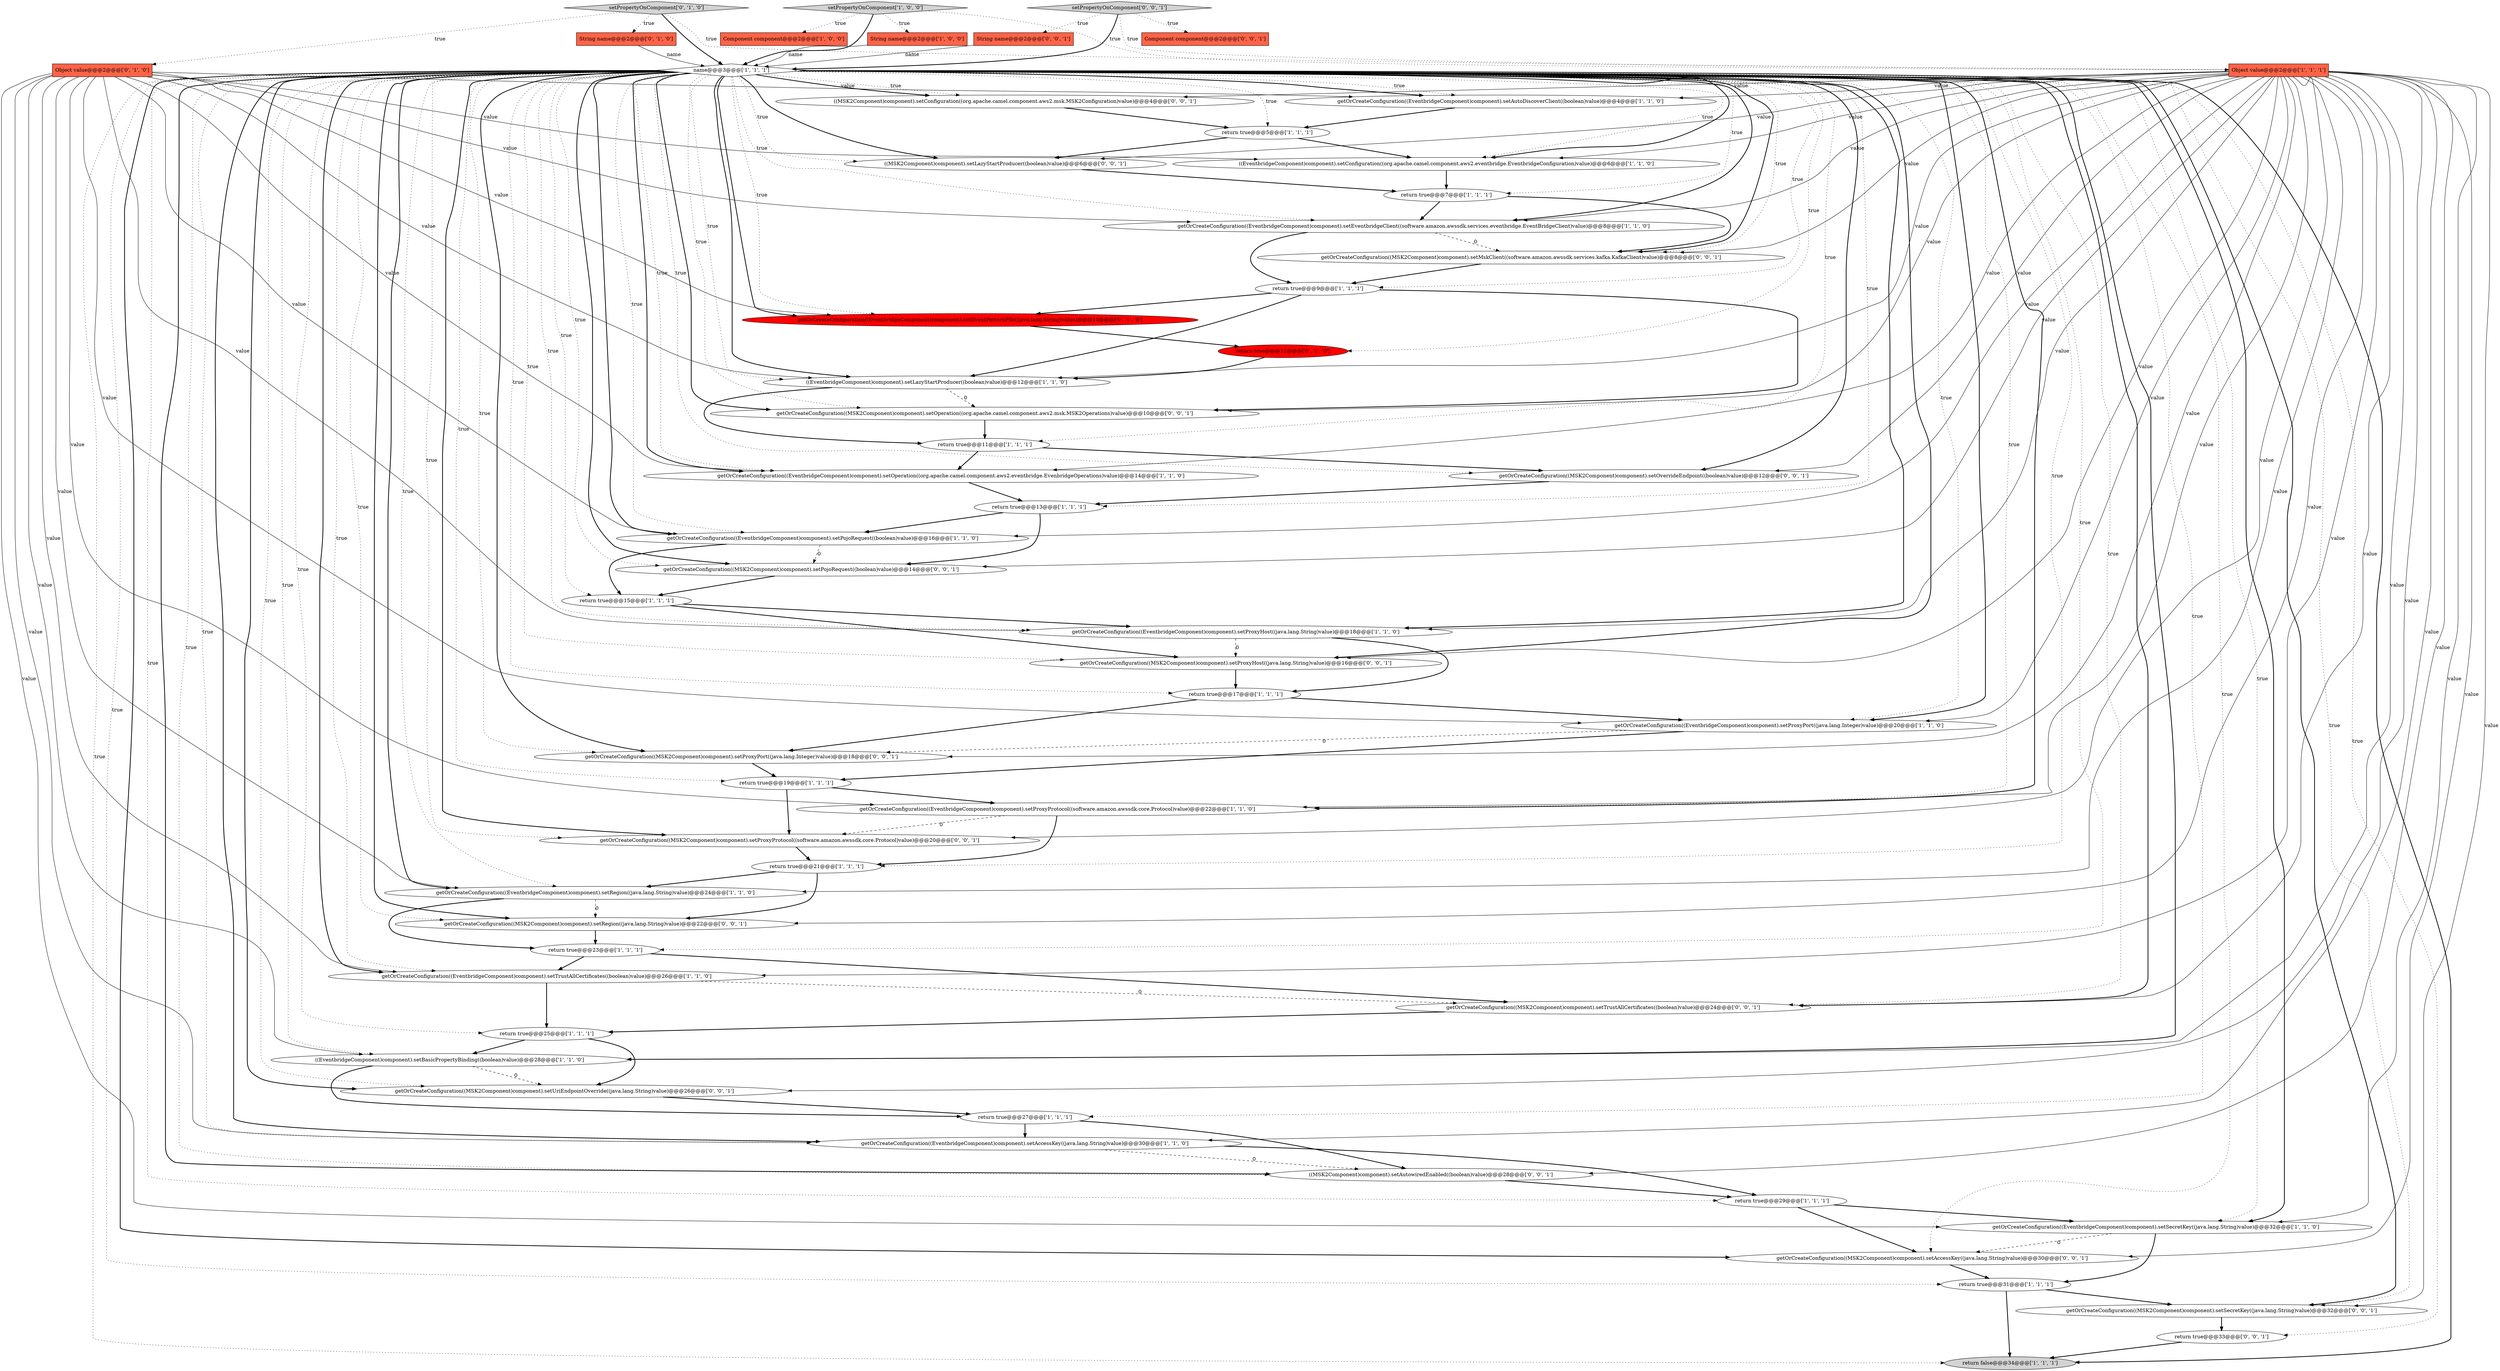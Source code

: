 digraph {
25 [style = filled, label = "setPropertyOnComponent['1', '0', '0']", fillcolor = lightgray, shape = diamond image = "AAA0AAABBB1BBB"];
9 [style = filled, label = "getOrCreateConfiguration((EventbridgeComponent)component).setRegion((java.lang.String)value)@@@24@@@['1', '1', '0']", fillcolor = white, shape = ellipse image = "AAA0AAABBB1BBB"];
36 [style = filled, label = "getOrCreateConfiguration((EventbridgeComponent)component).setEventPatternFile((java.lang.String)value)@@@10@@@['0', '1', '0']", fillcolor = red, shape = ellipse image = "AAA1AAABBB2BBB"];
22 [style = filled, label = "return true@@@15@@@['1', '1', '1']", fillcolor = white, shape = ellipse image = "AAA0AAABBB1BBB"];
27 [style = filled, label = "Object value@@@2@@@['1', '1', '1']", fillcolor = tomato, shape = box image = "AAA0AAABBB1BBB"];
46 [style = filled, label = "String name@@@2@@@['0', '0', '1']", fillcolor = tomato, shape = box image = "AAA0AAABBB3BBB"];
15 [style = filled, label = "return false@@@34@@@['1', '1', '1']", fillcolor = lightgray, shape = ellipse image = "AAA0AAABBB1BBB"];
21 [style = filled, label = "getOrCreateConfiguration((EventbridgeComponent)component).setAutoDiscoverClient((boolean)value)@@@4@@@['1', '1', '0']", fillcolor = white, shape = ellipse image = "AAA0AAABBB1BBB"];
33 [style = filled, label = "return true@@@27@@@['1', '1', '1']", fillcolor = white, shape = ellipse image = "AAA0AAABBB1BBB"];
37 [style = filled, label = "String name@@@2@@@['0', '1', '0']", fillcolor = tomato, shape = box image = "AAA0AAABBB2BBB"];
24 [style = filled, label = "return true@@@17@@@['1', '1', '1']", fillcolor = white, shape = ellipse image = "AAA0AAABBB1BBB"];
52 [style = filled, label = "Component component@@@2@@@['0', '0', '1']", fillcolor = tomato, shape = box image = "AAA0AAABBB3BBB"];
40 [style = filled, label = "return true@@@33@@@['0', '0', '1']", fillcolor = white, shape = ellipse image = "AAA0AAABBB3BBB"];
45 [style = filled, label = "((MSK2Component)component).setAutowiredEnabled((boolean)value)@@@28@@@['0', '0', '1']", fillcolor = white, shape = ellipse image = "AAA0AAABBB3BBB"];
12 [style = filled, label = "getOrCreateConfiguration((EventbridgeComponent)component).setSecretKey((java.lang.String)value)@@@32@@@['1', '1', '0']", fillcolor = white, shape = ellipse image = "AAA0AAABBB1BBB"];
8 [style = filled, label = "return true@@@13@@@['1', '1', '1']", fillcolor = white, shape = ellipse image = "AAA0AAABBB1BBB"];
55 [style = filled, label = "getOrCreateConfiguration((MSK2Component)component).setProxyPort((java.lang.Integer)value)@@@18@@@['0', '0', '1']", fillcolor = white, shape = ellipse image = "AAA0AAABBB3BBB"];
26 [style = filled, label = "return true@@@19@@@['1', '1', '1']", fillcolor = white, shape = ellipse image = "AAA0AAABBB1BBB"];
17 [style = filled, label = "String name@@@2@@@['1', '0', '0']", fillcolor = tomato, shape = box image = "AAA0AAABBB1BBB"];
47 [style = filled, label = "setPropertyOnComponent['0', '0', '1']", fillcolor = lightgray, shape = diamond image = "AAA0AAABBB3BBB"];
3 [style = filled, label = "return true@@@23@@@['1', '1', '1']", fillcolor = white, shape = ellipse image = "AAA0AAABBB1BBB"];
16 [style = filled, label = "Component component@@@2@@@['1', '0', '0']", fillcolor = tomato, shape = box image = "AAA0AAABBB1BBB"];
29 [style = filled, label = "getOrCreateConfiguration((EventbridgeComponent)component).setAccessKey((java.lang.String)value)@@@30@@@['1', '1', '0']", fillcolor = white, shape = ellipse image = "AAA0AAABBB1BBB"];
51 [style = filled, label = "getOrCreateConfiguration((MSK2Component)component).setTrustAllCertificates((boolean)value)@@@24@@@['0', '0', '1']", fillcolor = white, shape = ellipse image = "AAA0AAABBB3BBB"];
19 [style = filled, label = "getOrCreateConfiguration((EventbridgeComponent)component).setProxyHost((java.lang.String)value)@@@18@@@['1', '1', '0']", fillcolor = white, shape = ellipse image = "AAA0AAABBB1BBB"];
34 [style = filled, label = "return true@@@11@@@['0', '1', '0']", fillcolor = red, shape = ellipse image = "AAA1AAABBB2BBB"];
43 [style = filled, label = "getOrCreateConfiguration((MSK2Component)component).setProxyHost((java.lang.String)value)@@@16@@@['0', '0', '1']", fillcolor = white, shape = ellipse image = "AAA0AAABBB3BBB"];
50 [style = filled, label = "getOrCreateConfiguration((MSK2Component)component).setRegion((java.lang.String)value)@@@22@@@['0', '0', '1']", fillcolor = white, shape = ellipse image = "AAA0AAABBB3BBB"];
10 [style = filled, label = "((EventbridgeComponent)component).setLazyStartProducer((boolean)value)@@@12@@@['1', '1', '0']", fillcolor = white, shape = ellipse image = "AAA0AAABBB1BBB"];
49 [style = filled, label = "getOrCreateConfiguration((MSK2Component)component).setUriEndpointOverride((java.lang.String)value)@@@26@@@['0', '0', '1']", fillcolor = white, shape = ellipse image = "AAA0AAABBB3BBB"];
18 [style = filled, label = "getOrCreateConfiguration((EventbridgeComponent)component).setProxyPort((java.lang.Integer)value)@@@20@@@['1', '1', '0']", fillcolor = white, shape = ellipse image = "AAA0AAABBB1BBB"];
13 [style = filled, label = "return true@@@25@@@['1', '1', '1']", fillcolor = white, shape = ellipse image = "AAA0AAABBB1BBB"];
11 [style = filled, label = "return true@@@7@@@['1', '1', '1']", fillcolor = white, shape = ellipse image = "AAA0AAABBB1BBB"];
38 [style = filled, label = "Object value@@@2@@@['0', '1', '0']", fillcolor = tomato, shape = box image = "AAA0AAABBB2BBB"];
2 [style = filled, label = "name@@@3@@@['1', '1', '1']", fillcolor = white, shape = diamond image = "AAA0AAABBB1BBB"];
56 [style = filled, label = "((MSK2Component)component).setLazyStartProducer((boolean)value)@@@6@@@['0', '0', '1']", fillcolor = white, shape = ellipse image = "AAA0AAABBB3BBB"];
48 [style = filled, label = "getOrCreateConfiguration((MSK2Component)component).setPojoRequest((boolean)value)@@@14@@@['0', '0', '1']", fillcolor = white, shape = ellipse image = "AAA0AAABBB3BBB"];
1 [style = filled, label = "((EventbridgeComponent)component).setBasicPropertyBinding((boolean)value)@@@28@@@['1', '1', '0']", fillcolor = white, shape = ellipse image = "AAA0AAABBB1BBB"];
41 [style = filled, label = "((MSK2Component)component).setConfiguration((org.apache.camel.component.aws2.msk.MSK2Configuration)value)@@@4@@@['0', '0', '1']", fillcolor = white, shape = ellipse image = "AAA0AAABBB3BBB"];
53 [style = filled, label = "getOrCreateConfiguration((MSK2Component)component).setOperation((org.apache.camel.component.aws2.msk.MSK2Operations)value)@@@10@@@['0', '0', '1']", fillcolor = white, shape = ellipse image = "AAA0AAABBB3BBB"];
39 [style = filled, label = "getOrCreateConfiguration((MSK2Component)component).setOverrideEndpoint((boolean)value)@@@12@@@['0', '0', '1']", fillcolor = white, shape = ellipse image = "AAA0AAABBB3BBB"];
4 [style = filled, label = "getOrCreateConfiguration((EventbridgeComponent)component).setEventbridgeClient((software.amazon.awssdk.services.eventbridge.EventBridgeClient)value)@@@8@@@['1', '1', '0']", fillcolor = white, shape = ellipse image = "AAA0AAABBB1BBB"];
44 [style = filled, label = "getOrCreateConfiguration((MSK2Component)component).setMskClient((software.amazon.awssdk.services.kafka.KafkaClient)value)@@@8@@@['0', '0', '1']", fillcolor = white, shape = ellipse image = "AAA0AAABBB3BBB"];
23 [style = filled, label = "getOrCreateConfiguration((EventbridgeComponent)component).setOperation((org.apache.camel.component.aws2.eventbridge.EvenbridgeOperations)value)@@@14@@@['1', '1', '0']", fillcolor = white, shape = ellipse image = "AAA0AAABBB1BBB"];
6 [style = filled, label = "return true@@@31@@@['1', '1', '1']", fillcolor = white, shape = ellipse image = "AAA0AAABBB1BBB"];
54 [style = filled, label = "getOrCreateConfiguration((MSK2Component)component).setSecretKey((java.lang.String)value)@@@32@@@['0', '0', '1']", fillcolor = white, shape = ellipse image = "AAA0AAABBB3BBB"];
57 [style = filled, label = "getOrCreateConfiguration((MSK2Component)component).setProxyProtocol((software.amazon.awssdk.core.Protocol)value)@@@20@@@['0', '0', '1']", fillcolor = white, shape = ellipse image = "AAA0AAABBB3BBB"];
0 [style = filled, label = "return true@@@5@@@['1', '1', '1']", fillcolor = white, shape = ellipse image = "AAA0AAABBB1BBB"];
20 [style = filled, label = "getOrCreateConfiguration((EventbridgeComponent)component).setProxyProtocol((software.amazon.awssdk.core.Protocol)value)@@@22@@@['1', '1', '0']", fillcolor = white, shape = ellipse image = "AAA0AAABBB1BBB"];
31 [style = filled, label = "getOrCreateConfiguration((EventbridgeComponent)component).setPojoRequest((boolean)value)@@@16@@@['1', '1', '0']", fillcolor = white, shape = ellipse image = "AAA0AAABBB1BBB"];
7 [style = filled, label = "((EventbridgeComponent)component).setConfiguration((org.apache.camel.component.aws2.eventbridge.EventbridgeConfiguration)value)@@@6@@@['1', '1', '0']", fillcolor = white, shape = ellipse image = "AAA0AAABBB1BBB"];
14 [style = filled, label = "return true@@@9@@@['1', '1', '1']", fillcolor = white, shape = ellipse image = "AAA0AAABBB1BBB"];
5 [style = filled, label = "return true@@@21@@@['1', '1', '1']", fillcolor = white, shape = ellipse image = "AAA0AAABBB1BBB"];
42 [style = filled, label = "getOrCreateConfiguration((MSK2Component)component).setAccessKey((java.lang.String)value)@@@30@@@['0', '0', '1']", fillcolor = white, shape = ellipse image = "AAA0AAABBB3BBB"];
28 [style = filled, label = "return true@@@11@@@['1', '1', '1']", fillcolor = white, shape = ellipse image = "AAA0AAABBB1BBB"];
35 [style = filled, label = "setPropertyOnComponent['0', '1', '0']", fillcolor = lightgray, shape = diamond image = "AAA0AAABBB2BBB"];
32 [style = filled, label = "getOrCreateConfiguration((EventbridgeComponent)component).setTrustAllCertificates((boolean)value)@@@26@@@['1', '1', '0']", fillcolor = white, shape = ellipse image = "AAA0AAABBB1BBB"];
30 [style = filled, label = "return true@@@29@@@['1', '1', '1']", fillcolor = white, shape = ellipse image = "AAA0AAABBB1BBB"];
27->41 [style = solid, label="value"];
27->7 [style = solid, label="value"];
38->9 [style = solid, label="value"];
41->0 [style = bold, label=""];
27->10 [style = solid, label="value"];
27->29 [style = solid, label="value"];
27->20 [style = solid, label="value"];
2->22 [style = dotted, label="true"];
5->9 [style = bold, label=""];
29->30 [style = bold, label=""];
2->51 [style = bold, label=""];
2->15 [style = dotted, label="true"];
40->15 [style = bold, label=""];
2->23 [style = dotted, label="true"];
38->7 [style = solid, label="value"];
13->49 [style = bold, label=""];
31->48 [style = dashed, label="0"];
27->4 [style = solid, label="value"];
27->39 [style = solid, label="value"];
2->18 [style = dotted, label="true"];
45->30 [style = bold, label=""];
38->19 [style = solid, label="value"];
27->56 [style = solid, label="value"];
13->1 [style = bold, label=""];
18->55 [style = dashed, label="0"];
19->24 [style = bold, label=""];
2->11 [style = dotted, label="true"];
47->52 [style = dotted, label="true"];
2->23 [style = bold, label=""];
2->55 [style = dotted, label="true"];
2->53 [style = bold, label=""];
27->43 [style = solid, label="value"];
1->33 [style = bold, label=""];
1->49 [style = dashed, label="0"];
2->39 [style = dotted, label="true"];
2->49 [style = bold, label=""];
47->46 [style = dotted, label="true"];
43->24 [style = bold, label=""];
2->48 [style = dotted, label="true"];
2->44 [style = bold, label=""];
2->15 [style = bold, label=""];
2->36 [style = bold, label=""];
26->57 [style = bold, label=""];
9->50 [style = dashed, label="0"];
17->2 [style = solid, label="name"];
33->45 [style = bold, label=""];
35->37 [style = dotted, label="true"];
2->32 [style = bold, label=""];
27->54 [style = solid, label="value"];
2->50 [style = dotted, label="true"];
27->31 [style = solid, label="value"];
27->23 [style = solid, label="value"];
2->8 [style = dotted, label="true"];
2->10 [style = dotted, label="true"];
27->57 [style = solid, label="value"];
2->31 [style = bold, label=""];
2->53 [style = dotted, label="true"];
2->20 [style = dotted, label="true"];
2->3 [style = dotted, label="true"];
2->20 [style = bold, label=""];
7->11 [style = bold, label=""];
2->0 [style = dotted, label="true"];
21->0 [style = bold, label=""];
2->29 [style = dotted, label="true"];
2->49 [style = dotted, label="true"];
2->24 [style = dotted, label="true"];
24->55 [style = bold, label=""];
11->44 [style = bold, label=""];
27->49 [style = solid, label="value"];
30->42 [style = bold, label=""];
22->43 [style = bold, label=""];
6->54 [style = bold, label=""];
39->8 [style = bold, label=""];
35->38 [style = dotted, label="true"];
14->10 [style = bold, label=""];
50->3 [style = bold, label=""];
2->18 [style = bold, label=""];
55->26 [style = bold, label=""];
2->21 [style = dotted, label="true"];
2->9 [style = bold, label=""];
23->8 [style = bold, label=""];
3->51 [style = bold, label=""];
2->28 [style = dotted, label="true"];
2->4 [style = bold, label=""];
24->18 [style = bold, label=""];
25->2 [style = bold, label=""];
27->50 [style = solid, label="value"];
29->45 [style = dashed, label="0"];
37->2 [style = solid, label="name"];
0->7 [style = bold, label=""];
33->29 [style = bold, label=""];
2->39 [style = bold, label=""];
27->19 [style = solid, label="value"];
38->4 [style = solid, label="value"];
2->21 [style = bold, label=""];
20->57 [style = dashed, label="0"];
27->9 [style = solid, label="value"];
47->2 [style = bold, label=""];
27->1 [style = solid, label="value"];
27->51 [style = solid, label="value"];
57->5 [style = bold, label=""];
2->12 [style = dotted, label="true"];
2->41 [style = dotted, label="true"];
38->10 [style = solid, label="value"];
27->21 [style = solid, label="value"];
38->31 [style = solid, label="value"];
27->53 [style = solid, label="value"];
38->20 [style = solid, label="value"];
38->32 [style = solid, label="value"];
4->44 [style = dashed, label="0"];
26->20 [style = bold, label=""];
2->43 [style = bold, label=""];
2->19 [style = dotted, label="true"];
2->55 [style = bold, label=""];
14->36 [style = bold, label=""];
56->11 [style = bold, label=""];
38->1 [style = solid, label="value"];
27->42 [style = solid, label="value"];
2->41 [style = bold, label=""];
2->48 [style = bold, label=""];
54->40 [style = bold, label=""];
4->14 [style = bold, label=""];
38->29 [style = solid, label="value"];
8->31 [style = bold, label=""];
22->19 [style = bold, label=""];
38->18 [style = solid, label="value"];
2->1 [style = bold, label=""];
28->39 [style = bold, label=""];
11->4 [style = bold, label=""];
18->26 [style = bold, label=""];
35->2 [style = bold, label=""];
2->57 [style = dotted, label="true"];
27->32 [style = solid, label="value"];
2->30 [style = dotted, label="true"];
44->14 [style = bold, label=""];
2->10 [style = bold, label=""];
10->53 [style = dashed, label="0"];
51->13 [style = bold, label=""];
2->56 [style = dotted, label="true"];
6->15 [style = bold, label=""];
2->57 [style = bold, label=""];
30->12 [style = bold, label=""];
12->42 [style = dashed, label="0"];
2->9 [style = dotted, label="true"];
2->42 [style = dotted, label="true"];
32->51 [style = dashed, label="0"];
2->6 [style = dotted, label="true"];
28->23 [style = bold, label=""];
2->4 [style = dotted, label="true"];
2->45 [style = bold, label=""];
2->26 [style = dotted, label="true"];
27->44 [style = solid, label="value"];
2->14 [style = dotted, label="true"];
9->3 [style = bold, label=""];
2->54 [style = bold, label=""];
27->12 [style = solid, label="value"];
2->36 [style = dotted, label="true"];
38->12 [style = solid, label="value"];
2->5 [style = dotted, label="true"];
2->54 [style = dotted, label="true"];
14->53 [style = bold, label=""];
53->28 [style = bold, label=""];
36->34 [style = bold, label=""];
25->16 [style = dotted, label="true"];
38->21 [style = solid, label="value"];
2->19 [style = bold, label=""];
10->28 [style = bold, label=""];
31->22 [style = bold, label=""];
38->23 [style = solid, label="value"];
2->34 [style = dotted, label="true"];
2->44 [style = dotted, label="true"];
2->43 [style = dotted, label="true"];
38->36 [style = solid, label="value"];
46->2 [style = solid, label="name"];
2->45 [style = dotted, label="true"];
2->40 [style = dotted, label="true"];
47->27 [style = dotted, label="true"];
48->22 [style = bold, label=""];
27->55 [style = solid, label="value"];
2->31 [style = dotted, label="true"];
12->6 [style = bold, label=""];
34->10 [style = bold, label=""];
2->50 [style = bold, label=""];
2->12 [style = bold, label=""];
20->5 [style = bold, label=""];
27->45 [style = solid, label="value"];
2->32 [style = dotted, label="true"];
8->48 [style = bold, label=""];
35->27 [style = dotted, label="true"];
27->18 [style = solid, label="value"];
42->6 [style = bold, label=""];
2->33 [style = dotted, label="true"];
25->17 [style = dotted, label="true"];
2->1 [style = dotted, label="true"];
0->56 [style = bold, label=""];
2->7 [style = dotted, label="true"];
27->48 [style = solid, label="value"];
19->43 [style = dashed, label="0"];
49->33 [style = bold, label=""];
2->7 [style = bold, label=""];
32->13 [style = bold, label=""];
25->27 [style = dotted, label="true"];
2->29 [style = bold, label=""];
3->32 [style = bold, label=""];
2->56 [style = bold, label=""];
5->50 [style = bold, label=""];
2->42 [style = bold, label=""];
2->13 [style = dotted, label="true"];
2->51 [style = dotted, label="true"];
}
